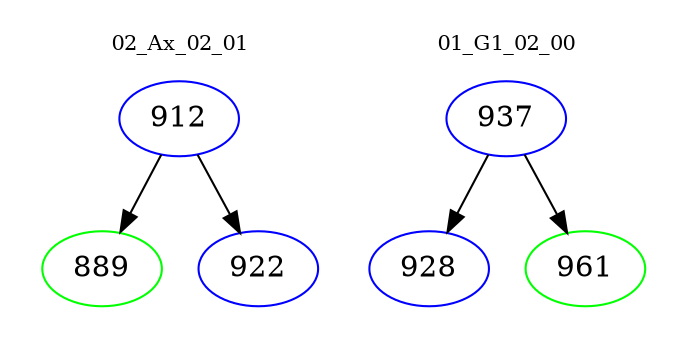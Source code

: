 digraph{
subgraph cluster_0 {
color = white
label = "02_Ax_02_01";
fontsize=10;
T0_912 [label="912", color="blue"]
T0_912 -> T0_889 [color="black"]
T0_889 [label="889", color="green"]
T0_912 -> T0_922 [color="black"]
T0_922 [label="922", color="blue"]
}
subgraph cluster_1 {
color = white
label = "01_G1_02_00";
fontsize=10;
T1_937 [label="937", color="blue"]
T1_937 -> T1_928 [color="black"]
T1_928 [label="928", color="blue"]
T1_937 -> T1_961 [color="black"]
T1_961 [label="961", color="green"]
}
}
